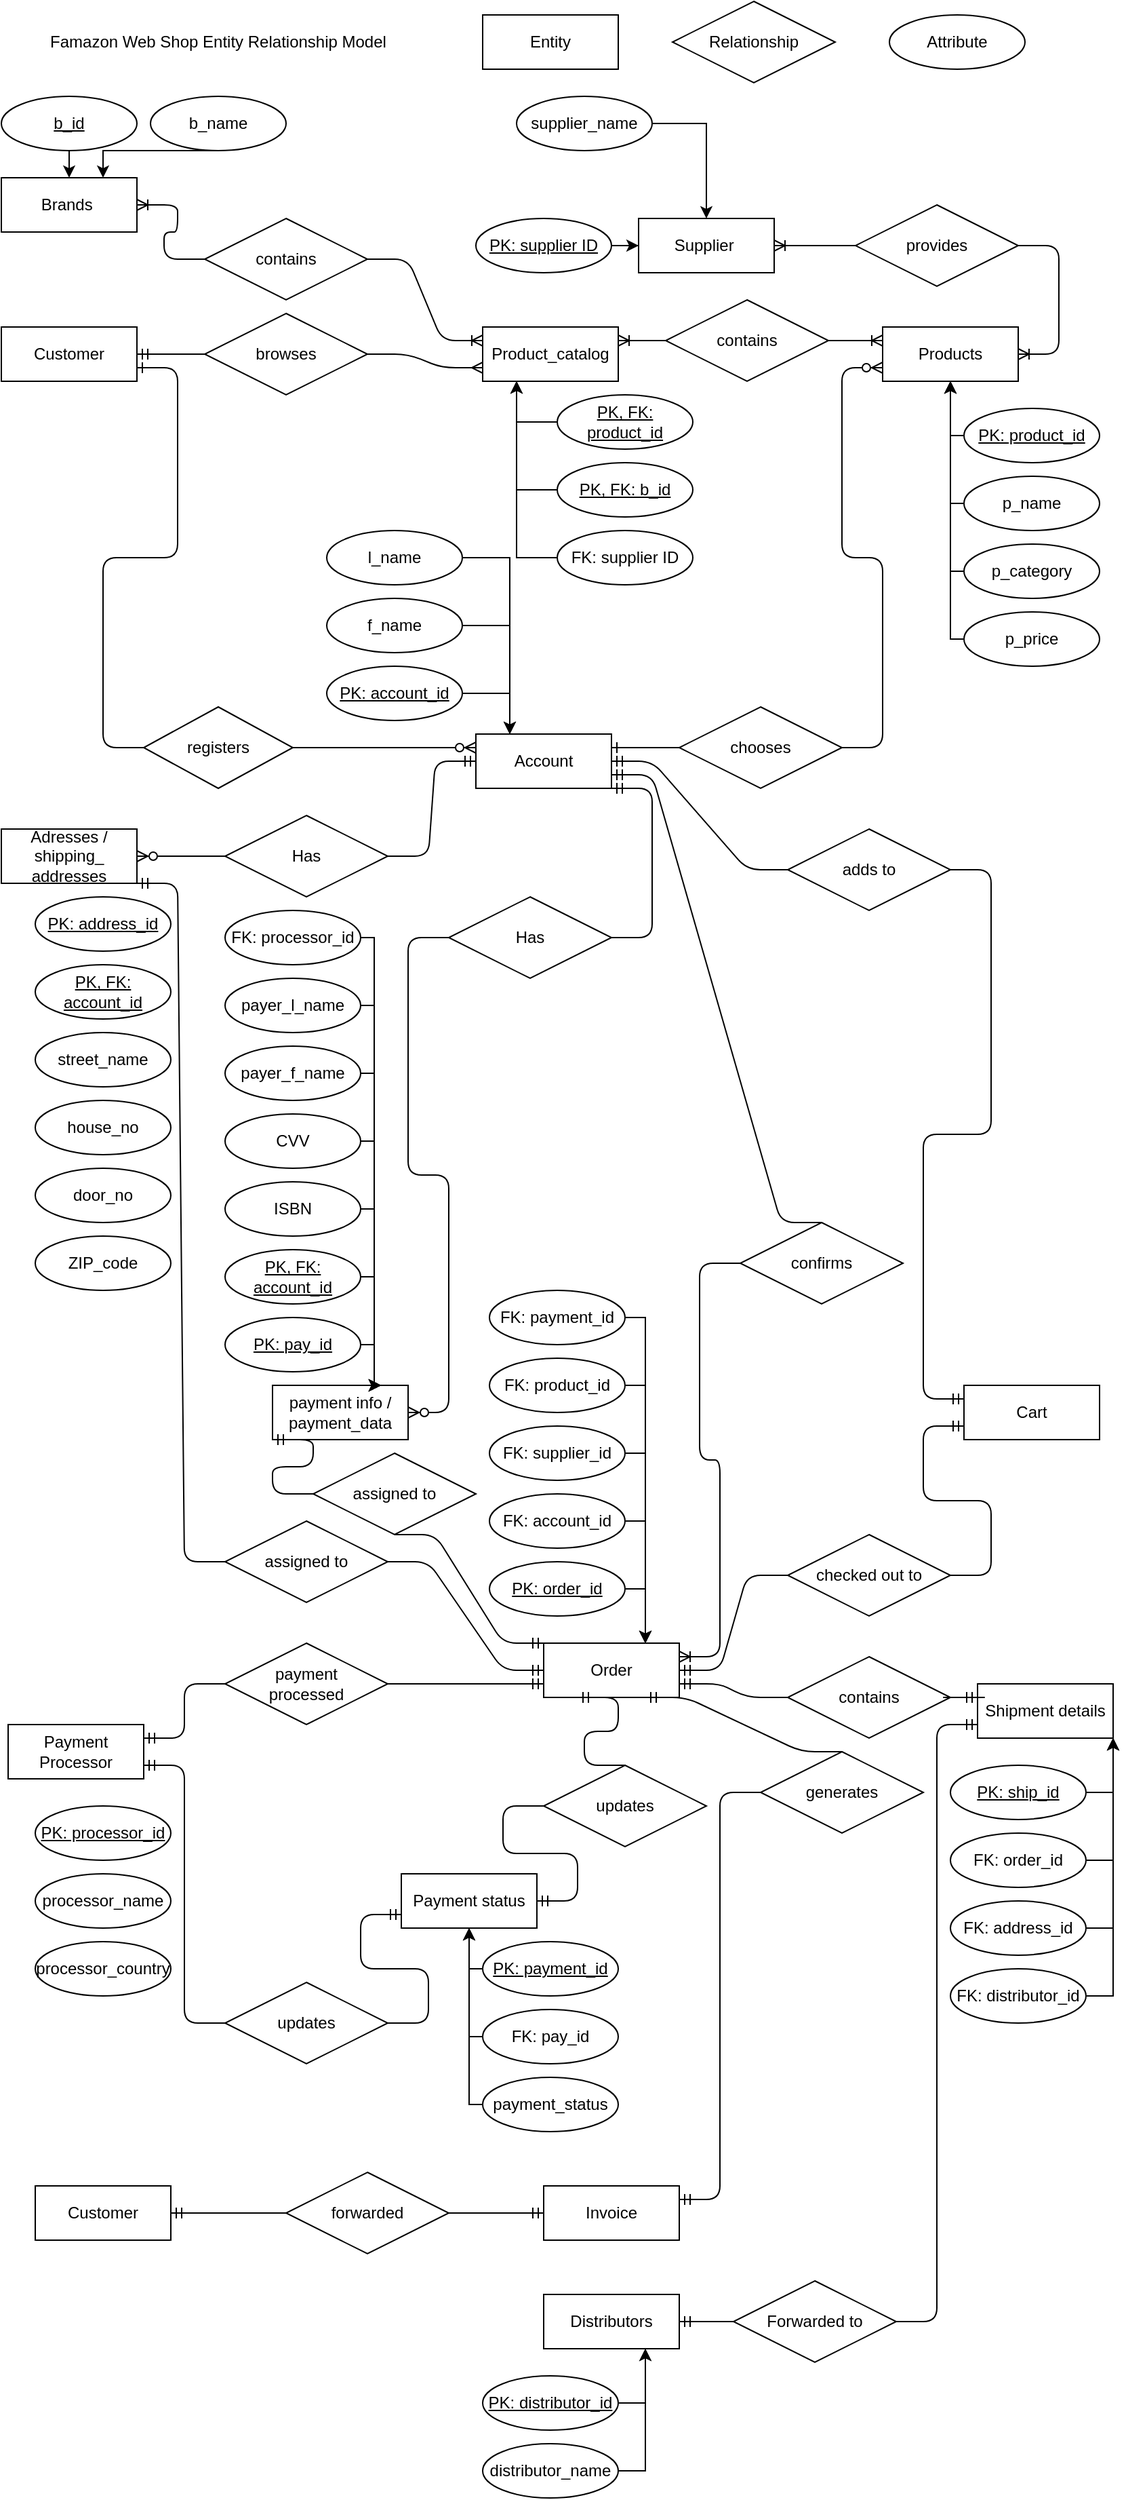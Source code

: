 <mxfile version="14.5.10" type="device"><diagram id="R2lEEEUBdFMjLlhIrx00" name="Page-1"><mxGraphModel dx="904" dy="680" grid="1" gridSize="10" guides="1" tooltips="1" connect="1" arrows="1" fold="1" page="1" pageScale="1" pageWidth="850" pageHeight="1100" math="0" shadow="0" extFonts="Permanent Marker^https://fonts.googleapis.com/css?family=Permanent+Marker"><root><mxCell id="0"/><mxCell id="1" parent="0"/><mxCell id="iwod8kCGX-_8UVXkYe2u-27" value="Entity" style="whiteSpace=wrap;html=1;align=center;" vertex="1" parent="1"><mxGeometry x="370" y="20" width="100" height="40" as="geometry"/></mxCell><mxCell id="iwod8kCGX-_8UVXkYe2u-28" value="Famazon Web Shop Entity Relationship Model" style="text;html=1;strokeColor=none;fillColor=none;align=center;verticalAlign=middle;whiteSpace=wrap;rounded=0;" vertex="1" parent="1"><mxGeometry x="40" y="30" width="270" height="20" as="geometry"/></mxCell><mxCell id="iwod8kCGX-_8UVXkYe2u-29" value="Relationship" style="shape=rhombus;perimeter=rhombusPerimeter;whiteSpace=wrap;html=1;align=center;" vertex="1" parent="1"><mxGeometry x="510" y="10" width="120" height="60" as="geometry"/></mxCell><mxCell id="iwod8kCGX-_8UVXkYe2u-30" value="Attribute" style="ellipse;whiteSpace=wrap;html=1;align=center;" vertex="1" parent="1"><mxGeometry x="670" y="20" width="100" height="40" as="geometry"/></mxCell><mxCell id="iwod8kCGX-_8UVXkYe2u-31" value="Customer" style="whiteSpace=wrap;html=1;align=center;" vertex="1" parent="1"><mxGeometry x="15" y="250" width="100" height="40" as="geometry"/></mxCell><mxCell id="iwod8kCGX-_8UVXkYe2u-32" value="Has" style="shape=rhombus;perimeter=rhombusPerimeter;whiteSpace=wrap;html=1;align=center;" vertex="1" parent="1"><mxGeometry x="180" y="610" width="120" height="60" as="geometry"/></mxCell><mxCell id="iwod8kCGX-_8UVXkYe2u-33" value="payment info / payment_data" style="whiteSpace=wrap;html=1;align=center;" vertex="1" parent="1"><mxGeometry x="215" y="1030" width="100" height="40" as="geometry"/></mxCell><mxCell id="iwod8kCGX-_8UVXkYe2u-34" value="Has" style="shape=rhombus;perimeter=rhombusPerimeter;whiteSpace=wrap;html=1;align=center;" vertex="1" parent="1"><mxGeometry x="345" y="670" width="120" height="60" as="geometry"/></mxCell><mxCell id="iwod8kCGX-_8UVXkYe2u-35" value="Adresses / shipping_&lt;br&gt;addresses" style="whiteSpace=wrap;html=1;align=center;" vertex="1" parent="1"><mxGeometry x="15" y="620" width="100" height="40" as="geometry"/></mxCell><mxCell id="iwod8kCGX-_8UVXkYe2u-36" value="contains" style="shape=rhombus;perimeter=rhombusPerimeter;whiteSpace=wrap;html=1;align=center;" vertex="1" parent="1"><mxGeometry x="595" y="1230" width="120" height="60" as="geometry"/></mxCell><mxCell id="iwod8kCGX-_8UVXkYe2u-37" value="Product_catalog" style="whiteSpace=wrap;html=1;align=center;" vertex="1" parent="1"><mxGeometry x="370" y="250" width="100" height="40" as="geometry"/></mxCell><mxCell id="iwod8kCGX-_8UVXkYe2u-38" value="Supplier&amp;nbsp;" style="whiteSpace=wrap;html=1;align=center;" vertex="1" parent="1"><mxGeometry x="485" y="170" width="100" height="40" as="geometry"/></mxCell><mxCell id="iwod8kCGX-_8UVXkYe2u-39" value="provides" style="shape=rhombus;perimeter=rhombusPerimeter;whiteSpace=wrap;html=1;align=center;" vertex="1" parent="1"><mxGeometry x="645" y="160" width="120" height="60" as="geometry"/></mxCell><mxCell id="iwod8kCGX-_8UVXkYe2u-41" value="registers" style="shape=rhombus;perimeter=rhombusPerimeter;whiteSpace=wrap;html=1;align=center;" vertex="1" parent="1"><mxGeometry x="120" y="530" width="110" height="60" as="geometry"/></mxCell><mxCell id="iwod8kCGX-_8UVXkYe2u-42" value="Account" style="whiteSpace=wrap;html=1;align=center;" vertex="1" parent="1"><mxGeometry x="365" y="550" width="100" height="40" as="geometry"/></mxCell><mxCell id="iwod8kCGX-_8UVXkYe2u-45" value="Distributors" style="whiteSpace=wrap;html=1;align=center;" vertex="1" parent="1"><mxGeometry x="415" y="1700" width="100" height="40" as="geometry"/></mxCell><mxCell id="iwod8kCGX-_8UVXkYe2u-47" value="Order" style="whiteSpace=wrap;html=1;align=center;" vertex="1" parent="1"><mxGeometry x="415" y="1220" width="100" height="40" as="geometry"/></mxCell><mxCell id="iwod8kCGX-_8UVXkYe2u-48" value="Invoice" style="whiteSpace=wrap;html=1;align=center;" vertex="1" parent="1"><mxGeometry x="415" y="1620" width="100" height="40" as="geometry"/></mxCell><mxCell id="iwod8kCGX-_8UVXkYe2u-49" value="Payment status" style="whiteSpace=wrap;html=1;align=center;" vertex="1" parent="1"><mxGeometry x="310" y="1390" width="100" height="40" as="geometry"/></mxCell><mxCell id="iwod8kCGX-_8UVXkYe2u-50" value="Shipment details" style="whiteSpace=wrap;html=1;align=center;" vertex="1" parent="1"><mxGeometry x="735" y="1250" width="100" height="40" as="geometry"/></mxCell><mxCell id="iwod8kCGX-_8UVXkYe2u-51" value="Cart" style="whiteSpace=wrap;html=1;align=center;" vertex="1" parent="1"><mxGeometry x="725" y="1030" width="100" height="40" as="geometry"/></mxCell><mxCell id="iwod8kCGX-_8UVXkYe2u-52" value="Payment Processor" style="whiteSpace=wrap;html=1;align=center;" vertex="1" parent="1"><mxGeometry x="20" y="1280" width="100" height="40" as="geometry"/></mxCell><mxCell id="iwod8kCGX-_8UVXkYe2u-53" value="browses" style="shape=rhombus;perimeter=rhombusPerimeter;whiteSpace=wrap;html=1;align=center;" vertex="1" parent="1"><mxGeometry x="165" y="240" width="120" height="60" as="geometry"/></mxCell><mxCell id="iwod8kCGX-_8UVXkYe2u-54" value="contains" style="shape=rhombus;perimeter=rhombusPerimeter;whiteSpace=wrap;html=1;align=center;" vertex="1" parent="1"><mxGeometry x="165" y="170" width="120" height="60" as="geometry"/></mxCell><mxCell id="iwod8kCGX-_8UVXkYe2u-55" value="Brands&amp;nbsp;" style="whiteSpace=wrap;html=1;align=center;" vertex="1" parent="1"><mxGeometry x="15" y="140" width="100" height="40" as="geometry"/></mxCell><mxCell id="iwod8kCGX-_8UVXkYe2u-56" value="checked out to" style="shape=rhombus;perimeter=rhombusPerimeter;whiteSpace=wrap;html=1;align=center;" vertex="1" parent="1"><mxGeometry x="595" y="1140" width="120" height="60" as="geometry"/></mxCell><mxCell id="iwod8kCGX-_8UVXkYe2u-57" value="chooses" style="shape=rhombus;perimeter=rhombusPerimeter;whiteSpace=wrap;html=1;align=center;" vertex="1" parent="1"><mxGeometry x="515" y="530" width="120" height="60" as="geometry"/></mxCell><mxCell id="iwod8kCGX-_8UVXkYe2u-58" value="confirms" style="shape=rhombus;perimeter=rhombusPerimeter;whiteSpace=wrap;html=1;align=center;" vertex="1" parent="1"><mxGeometry x="560" y="910" width="120" height="60" as="geometry"/></mxCell><mxCell id="iwod8kCGX-_8UVXkYe2u-60" value="" style="edgeStyle=entityRelationEdgeStyle;fontSize=12;html=1;endArrow=ERmandOne;entryX=1;entryY=0.5;entryDx=0;entryDy=0;exitX=0;exitY=0.5;exitDx=0;exitDy=0;" edge="1" parent="1" source="iwod8kCGX-_8UVXkYe2u-53" target="iwod8kCGX-_8UVXkYe2u-31"><mxGeometry width="100" height="100" relative="1" as="geometry"><mxPoint x="325" y="460" as="sourcePoint"/><mxPoint x="425" y="360" as="targetPoint"/></mxGeometry></mxCell><mxCell id="iwod8kCGX-_8UVXkYe2u-61" value="" style="edgeStyle=entityRelationEdgeStyle;fontSize=12;html=1;endArrow=ERmany;entryX=0;entryY=0.75;entryDx=0;entryDy=0;exitX=1;exitY=0.5;exitDx=0;exitDy=0;" edge="1" parent="1" source="iwod8kCGX-_8UVXkYe2u-53" target="iwod8kCGX-_8UVXkYe2u-37"><mxGeometry width="100" height="100" relative="1" as="geometry"><mxPoint x="205" y="420" as="sourcePoint"/><mxPoint x="305" y="320" as="targetPoint"/></mxGeometry></mxCell><mxCell id="iwod8kCGX-_8UVXkYe2u-63" value="" style="edgeStyle=entityRelationEdgeStyle;fontSize=12;html=1;endArrow=ERoneToMany;entryX=1;entryY=0.5;entryDx=0;entryDy=0;exitX=0;exitY=0.5;exitDx=0;exitDy=0;" edge="1" parent="1" source="iwod8kCGX-_8UVXkYe2u-54" target="iwod8kCGX-_8UVXkYe2u-55"><mxGeometry width="100" height="100" relative="1" as="geometry"><mxPoint x="365" y="730" as="sourcePoint"/><mxPoint x="465" y="630" as="targetPoint"/></mxGeometry></mxCell><mxCell id="iwod8kCGX-_8UVXkYe2u-64" value="" style="edgeStyle=entityRelationEdgeStyle;fontSize=12;html=1;endArrow=ERoneToMany;entryX=0;entryY=0.25;entryDx=0;entryDy=0;exitX=1;exitY=0.5;exitDx=0;exitDy=0;" edge="1" parent="1" source="iwod8kCGX-_8UVXkYe2u-54" target="iwod8kCGX-_8UVXkYe2u-37"><mxGeometry width="100" height="100" relative="1" as="geometry"><mxPoint x="365" y="160" as="sourcePoint"/><mxPoint x="515" y="310" as="targetPoint"/></mxGeometry></mxCell><mxCell id="iwod8kCGX-_8UVXkYe2u-65" value="" style="edgeStyle=entityRelationEdgeStyle;fontSize=12;html=1;endArrow=ERoneToMany;entryX=1;entryY=0.5;entryDx=0;entryDy=0;exitX=0;exitY=0.5;exitDx=0;exitDy=0;" edge="1" parent="1" source="iwod8kCGX-_8UVXkYe2u-39" target="iwod8kCGX-_8UVXkYe2u-38"><mxGeometry width="100" height="100" relative="1" as="geometry"><mxPoint x="695" y="440" as="sourcePoint"/><mxPoint x="795" y="340" as="targetPoint"/></mxGeometry></mxCell><mxCell id="iwod8kCGX-_8UVXkYe2u-66" value="" style="edgeStyle=entityRelationEdgeStyle;fontSize=12;html=1;endArrow=ERoneToMany;entryX=1;entryY=0.5;entryDx=0;entryDy=0;exitX=1;exitY=0.5;exitDx=0;exitDy=0;" edge="1" parent="1" source="iwod8kCGX-_8UVXkYe2u-39" target="iwod8kCGX-_8UVXkYe2u-67"><mxGeometry width="100" height="100" relative="1" as="geometry"><mxPoint x="625" y="430" as="sourcePoint"/><mxPoint x="725" y="330" as="targetPoint"/></mxGeometry></mxCell><mxCell id="iwod8kCGX-_8UVXkYe2u-67" value="Products" style="whiteSpace=wrap;html=1;align=center;" vertex="1" parent="1"><mxGeometry x="665" y="250" width="100" height="40" as="geometry"/></mxCell><mxCell id="iwod8kCGX-_8UVXkYe2u-68" value="contains" style="shape=rhombus;perimeter=rhombusPerimeter;whiteSpace=wrap;html=1;align=center;" vertex="1" parent="1"><mxGeometry x="505" y="230" width="120" height="60" as="geometry"/></mxCell><mxCell id="iwod8kCGX-_8UVXkYe2u-69" value="" style="edgeStyle=entityRelationEdgeStyle;fontSize=12;html=1;endArrow=ERoneToMany;entryX=0;entryY=0.25;entryDx=0;entryDy=0;exitX=1;exitY=0.5;exitDx=0;exitDy=0;" edge="1" parent="1" source="iwod8kCGX-_8UVXkYe2u-68" target="iwod8kCGX-_8UVXkYe2u-67"><mxGeometry width="100" height="100" relative="1" as="geometry"><mxPoint x="395" y="220" as="sourcePoint"/><mxPoint x="495" y="120" as="targetPoint"/></mxGeometry></mxCell><mxCell id="iwod8kCGX-_8UVXkYe2u-70" value="" style="edgeStyle=entityRelationEdgeStyle;fontSize=12;html=1;endArrow=ERoneToMany;exitX=0;exitY=0.5;exitDx=0;exitDy=0;entryX=1;entryY=0.25;entryDx=0;entryDy=0;" edge="1" parent="1" source="iwod8kCGX-_8UVXkYe2u-68" target="iwod8kCGX-_8UVXkYe2u-37"><mxGeometry width="100" height="100" relative="1" as="geometry"><mxPoint x="385" y="150" as="sourcePoint"/><mxPoint x="485" y="50" as="targetPoint"/></mxGeometry></mxCell><mxCell id="iwod8kCGX-_8UVXkYe2u-71" value="" style="edgeStyle=entityRelationEdgeStyle;fontSize=12;html=1;endArrow=ERone;endFill=1;entryX=1;entryY=0.75;entryDx=0;entryDy=0;exitX=0;exitY=0.5;exitDx=0;exitDy=0;" edge="1" parent="1" source="iwod8kCGX-_8UVXkYe2u-41" target="iwod8kCGX-_8UVXkYe2u-31"><mxGeometry width="100" height="100" relative="1" as="geometry"><mxPoint x="55" y="520" as="sourcePoint"/><mxPoint x="155" y="420" as="targetPoint"/></mxGeometry></mxCell><mxCell id="iwod8kCGX-_8UVXkYe2u-73" value="" style="edgeStyle=entityRelationEdgeStyle;fontSize=12;html=1;endArrow=ERzeroToMany;endFill=1;exitX=1;exitY=0.5;exitDx=0;exitDy=0;entryX=0;entryY=0.25;entryDx=0;entryDy=0;" edge="1" parent="1" source="iwod8kCGX-_8UVXkYe2u-41" target="iwod8kCGX-_8UVXkYe2u-42"><mxGeometry width="100" height="100" relative="1" as="geometry"><mxPoint x="265" y="750" as="sourcePoint"/><mxPoint x="365" y="650" as="targetPoint"/></mxGeometry></mxCell><mxCell id="iwod8kCGX-_8UVXkYe2u-75" value="" style="edgeStyle=entityRelationEdgeStyle;fontSize=12;html=1;endArrow=ERone;endFill=1;entryX=1;entryY=0.25;entryDx=0;entryDy=0;exitX=0;exitY=0.5;exitDx=0;exitDy=0;" edge="1" parent="1" source="iwod8kCGX-_8UVXkYe2u-57" target="iwod8kCGX-_8UVXkYe2u-42"><mxGeometry width="100" height="100" relative="1" as="geometry"><mxPoint x="205" y="830" as="sourcePoint"/><mxPoint x="305" y="730" as="targetPoint"/></mxGeometry></mxCell><mxCell id="iwod8kCGX-_8UVXkYe2u-76" value="" style="edgeStyle=entityRelationEdgeStyle;fontSize=12;html=1;endArrow=ERzeroToMany;endFill=1;exitX=1;exitY=0.5;exitDx=0;exitDy=0;entryX=0;entryY=0.75;entryDx=0;entryDy=0;" edge="1" parent="1" source="iwod8kCGX-_8UVXkYe2u-57" target="iwod8kCGX-_8UVXkYe2u-67"><mxGeometry width="100" height="100" relative="1" as="geometry"><mxPoint x="625" y="410" as="sourcePoint"/><mxPoint x="725" y="310" as="targetPoint"/></mxGeometry></mxCell><mxCell id="iwod8kCGX-_8UVXkYe2u-78" value="" style="edgeStyle=entityRelationEdgeStyle;fontSize=12;html=1;endArrow=ERzeroToMany;endFill=1;exitX=0;exitY=0.5;exitDx=0;exitDy=0;entryX=1;entryY=0.5;entryDx=0;entryDy=0;" edge="1" parent="1" source="iwod8kCGX-_8UVXkYe2u-32" target="iwod8kCGX-_8UVXkYe2u-35"><mxGeometry width="100" height="100" relative="1" as="geometry"><mxPoint x="125" y="1070" as="sourcePoint"/><mxPoint x="225" y="970" as="targetPoint"/></mxGeometry></mxCell><mxCell id="iwod8kCGX-_8UVXkYe2u-80" value="" style="edgeStyle=entityRelationEdgeStyle;fontSize=12;html=1;endArrow=ERzeroToMany;endFill=1;exitX=0;exitY=0.5;exitDx=0;exitDy=0;entryX=1;entryY=0.5;entryDx=0;entryDy=0;" edge="1" parent="1" source="iwod8kCGX-_8UVXkYe2u-34" target="iwod8kCGX-_8UVXkYe2u-33"><mxGeometry width="100" height="100" relative="1" as="geometry"><mxPoint x="345" y="770" as="sourcePoint"/><mxPoint x="285" y="1150" as="targetPoint"/></mxGeometry></mxCell><mxCell id="iwod8kCGX-_8UVXkYe2u-81" value="adds to" style="shape=rhombus;perimeter=rhombusPerimeter;whiteSpace=wrap;html=1;align=center;" vertex="1" parent="1"><mxGeometry x="595" y="620" width="120" height="60" as="geometry"/></mxCell><mxCell id="iwod8kCGX-_8UVXkYe2u-82" value="" style="edgeStyle=entityRelationEdgeStyle;fontSize=12;html=1;endArrow=ERmandOne;entryX=1;entryY=0.5;entryDx=0;entryDy=0;exitX=0;exitY=0.5;exitDx=0;exitDy=0;" edge="1" parent="1" source="iwod8kCGX-_8UVXkYe2u-81" target="iwod8kCGX-_8UVXkYe2u-42"><mxGeometry width="100" height="100" relative="1" as="geometry"><mxPoint x="325" y="830" as="sourcePoint"/><mxPoint x="425" y="730" as="targetPoint"/></mxGeometry></mxCell><mxCell id="iwod8kCGX-_8UVXkYe2u-83" value="" style="edgeStyle=entityRelationEdgeStyle;fontSize=12;html=1;endArrow=ERmandOne;entryX=0;entryY=0.5;entryDx=0;entryDy=0;exitX=1;exitY=0.5;exitDx=0;exitDy=0;" edge="1" parent="1" source="iwod8kCGX-_8UVXkYe2u-32" target="iwod8kCGX-_8UVXkYe2u-42"><mxGeometry width="100" height="100" relative="1" as="geometry"><mxPoint x="475" y="660" as="sourcePoint"/><mxPoint x="435" y="580" as="targetPoint"/></mxGeometry></mxCell><mxCell id="iwod8kCGX-_8UVXkYe2u-84" value="" style="edgeStyle=entityRelationEdgeStyle;fontSize=12;html=1;endArrow=ERmandOne;entryX=1;entryY=1;entryDx=0;entryDy=0;exitX=1;exitY=0.5;exitDx=0;exitDy=0;" edge="1" parent="1" source="iwod8kCGX-_8UVXkYe2u-34" target="iwod8kCGX-_8UVXkYe2u-42"><mxGeometry width="100" height="100" relative="1" as="geometry"><mxPoint x="270.0" y="650" as="sourcePoint"/><mxPoint x="335.0" y="580" as="targetPoint"/></mxGeometry></mxCell><mxCell id="iwod8kCGX-_8UVXkYe2u-85" value="" style="edgeStyle=entityRelationEdgeStyle;fontSize=12;html=1;endArrow=ERmandOne;exitX=1;exitY=0.5;exitDx=0;exitDy=0;entryX=0;entryY=0.25;entryDx=0;entryDy=0;" edge="1" parent="1" source="iwod8kCGX-_8UVXkYe2u-81" target="iwod8kCGX-_8UVXkYe2u-51"><mxGeometry width="100" height="100" relative="1" as="geometry"><mxPoint x="515" y="800" as="sourcePoint"/><mxPoint x="615" y="700" as="targetPoint"/></mxGeometry></mxCell><mxCell id="iwod8kCGX-_8UVXkYe2u-86" value="" style="edgeStyle=entityRelationEdgeStyle;fontSize=12;html=1;endArrow=ERmandOne;entryX=0;entryY=0.75;entryDx=0;entryDy=0;exitX=1;exitY=0.5;exitDx=0;exitDy=0;" edge="1" parent="1" source="iwod8kCGX-_8UVXkYe2u-56" target="iwod8kCGX-_8UVXkYe2u-51"><mxGeometry width="100" height="100" relative="1" as="geometry"><mxPoint x="725" y="1330" as="sourcePoint"/><mxPoint x="825" y="1230" as="targetPoint"/></mxGeometry></mxCell><mxCell id="iwod8kCGX-_8UVXkYe2u-88" value="" style="edgeStyle=entityRelationEdgeStyle;fontSize=12;html=1;endArrow=ERmandOne;exitX=0;exitY=0.5;exitDx=0;exitDy=0;entryX=1;entryY=0.5;entryDx=0;entryDy=0;" edge="1" parent="1" source="iwod8kCGX-_8UVXkYe2u-56" target="iwod8kCGX-_8UVXkYe2u-47"><mxGeometry width="100" height="100" relative="1" as="geometry"><mxPoint x="345" y="1460" as="sourcePoint"/><mxPoint x="445" y="1360" as="targetPoint"/></mxGeometry></mxCell><mxCell id="iwod8kCGX-_8UVXkYe2u-89" value="" style="edgeStyle=entityRelationEdgeStyle;fontSize=12;html=1;endArrow=ERmandOne;entryX=1;entryY=0.75;entryDx=0;entryDy=0;exitX=0.5;exitY=0;exitDx=0;exitDy=0;" edge="1" parent="1" source="iwod8kCGX-_8UVXkYe2u-58" target="iwod8kCGX-_8UVXkYe2u-42"><mxGeometry width="100" height="100" relative="1" as="geometry"><mxPoint x="375" y="780" as="sourcePoint"/><mxPoint x="475" y="680" as="targetPoint"/></mxGeometry></mxCell><mxCell id="iwod8kCGX-_8UVXkYe2u-90" value="" style="edgeStyle=entityRelationEdgeStyle;fontSize=12;html=1;endArrow=ERoneToMany;exitX=0;exitY=0.5;exitDx=0;exitDy=0;entryX=1;entryY=0.25;entryDx=0;entryDy=0;" edge="1" parent="1" source="iwod8kCGX-_8UVXkYe2u-58" target="iwod8kCGX-_8UVXkYe2u-47"><mxGeometry width="100" height="100" relative="1" as="geometry"><mxPoint x="525.0" y="1040" as="sourcePoint"/><mxPoint x="315" y="1370" as="targetPoint"/></mxGeometry></mxCell><mxCell id="iwod8kCGX-_8UVXkYe2u-91" value="" style="edgeStyle=entityRelationEdgeStyle;fontSize=12;html=1;endArrow=ERmandOne;entryX=0;entryY=0.5;entryDx=0;entryDy=0;exitX=1;exitY=0.5;exitDx=0;exitDy=0;" edge="1" parent="1" source="iwod8kCGX-_8UVXkYe2u-92" target="iwod8kCGX-_8UVXkYe2u-47"><mxGeometry width="100" height="100" relative="1" as="geometry"><mxPoint x="120" y="1410" as="sourcePoint"/><mxPoint x="220" y="1310" as="targetPoint"/></mxGeometry></mxCell><mxCell id="iwod8kCGX-_8UVXkYe2u-92" value="assigned to" style="shape=rhombus;perimeter=rhombusPerimeter;whiteSpace=wrap;html=1;align=center;" vertex="1" parent="1"><mxGeometry x="180" y="1130" width="120" height="60" as="geometry"/></mxCell><mxCell id="iwod8kCGX-_8UVXkYe2u-93" value="assigned to" style="shape=rhombus;perimeter=rhombusPerimeter;whiteSpace=wrap;html=1;align=center;" vertex="1" parent="1"><mxGeometry x="245" y="1080" width="120" height="60" as="geometry"/></mxCell><mxCell id="iwod8kCGX-_8UVXkYe2u-94" value="" style="edgeStyle=entityRelationEdgeStyle;fontSize=12;html=1;endArrow=ERmandOne;exitX=0;exitY=0.5;exitDx=0;exitDy=0;entryX=1;entryY=1;entryDx=0;entryDy=0;" edge="1" parent="1" source="iwod8kCGX-_8UVXkYe2u-92" target="iwod8kCGX-_8UVXkYe2u-35"><mxGeometry width="100" height="100" relative="1" as="geometry"><mxPoint x="75" y="1120" as="sourcePoint"/><mxPoint x="80" y="660" as="targetPoint"/></mxGeometry></mxCell><mxCell id="iwod8kCGX-_8UVXkYe2u-96" value="" style="edgeStyle=entityRelationEdgeStyle;fontSize=12;html=1;endArrow=ERmandOne;entryX=0;entryY=1;entryDx=0;entryDy=0;exitX=0;exitY=0.5;exitDx=0;exitDy=0;" edge="1" parent="1" source="iwod8kCGX-_8UVXkYe2u-93" target="iwod8kCGX-_8UVXkYe2u-33"><mxGeometry width="100" height="100" relative="1" as="geometry"><mxPoint x="235" y="1370" as="sourcePoint"/><mxPoint x="335" y="1270" as="targetPoint"/></mxGeometry></mxCell><mxCell id="iwod8kCGX-_8UVXkYe2u-97" value="" style="edgeStyle=entityRelationEdgeStyle;fontSize=12;html=1;endArrow=ERmandOne;exitX=0.5;exitY=1;exitDx=0;exitDy=0;entryX=0;entryY=0;entryDx=0;entryDy=0;" edge="1" parent="1" source="iwod8kCGX-_8UVXkYe2u-93" target="iwod8kCGX-_8UVXkYe2u-47"><mxGeometry width="100" height="100" relative="1" as="geometry"><mxPoint x="25" y="1470" as="sourcePoint"/><mxPoint x="125" y="1370" as="targetPoint"/></mxGeometry></mxCell><mxCell id="iwod8kCGX-_8UVXkYe2u-98" value="" style="edgeStyle=entityRelationEdgeStyle;fontSize=12;html=1;endArrow=ERmandOne;entryX=1;entryY=0.75;entryDx=0;entryDy=0;" edge="1" parent="1" source="iwod8kCGX-_8UVXkYe2u-36" target="iwod8kCGX-_8UVXkYe2u-47"><mxGeometry width="100" height="100" relative="1" as="geometry"><mxPoint x="225" y="1650" as="sourcePoint"/><mxPoint x="325" y="1550" as="targetPoint"/></mxGeometry></mxCell><mxCell id="iwod8kCGX-_8UVXkYe2u-99" value="" style="edgeStyle=entityRelationEdgeStyle;fontSize=12;html=1;endArrow=ERmandOne;exitX=1;exitY=0.5;exitDx=0;exitDy=0;entryX=0;entryY=0.25;entryDx=0;entryDy=0;" edge="1" parent="1" source="iwod8kCGX-_8UVXkYe2u-36" target="iwod8kCGX-_8UVXkYe2u-50"><mxGeometry width="100" height="100" relative="1" as="geometry"><mxPoint x="595" y="1610" as="sourcePoint"/><mxPoint x="695" y="1510" as="targetPoint"/></mxGeometry></mxCell><mxCell id="iwod8kCGX-_8UVXkYe2u-100" value="payment&lt;br&gt;processed" style="shape=rhombus;perimeter=rhombusPerimeter;whiteSpace=wrap;html=1;align=center;" vertex="1" parent="1"><mxGeometry x="180" y="1220" width="120" height="60" as="geometry"/></mxCell><mxCell id="iwod8kCGX-_8UVXkYe2u-101" value="" style="edgeStyle=entityRelationEdgeStyle;fontSize=12;html=1;endArrow=ERmandOne;entryX=0;entryY=0.75;entryDx=0;entryDy=0;exitX=1;exitY=0.5;exitDx=0;exitDy=0;" edge="1" parent="1" source="iwod8kCGX-_8UVXkYe2u-100" target="iwod8kCGX-_8UVXkYe2u-47"><mxGeometry width="100" height="100" relative="1" as="geometry"><mxPoint x="215" y="1540" as="sourcePoint"/><mxPoint x="315" y="1440" as="targetPoint"/></mxGeometry></mxCell><mxCell id="iwod8kCGX-_8UVXkYe2u-102" value="" style="edgeStyle=entityRelationEdgeStyle;fontSize=12;html=1;endArrow=ERmandOne;entryX=1;entryY=0.25;entryDx=0;entryDy=0;exitX=0;exitY=0.5;exitDx=0;exitDy=0;" edge="1" parent="1" source="iwod8kCGX-_8UVXkYe2u-100" target="iwod8kCGX-_8UVXkYe2u-52"><mxGeometry width="100" height="100" relative="1" as="geometry"><mxPoint x="95" y="1570" as="sourcePoint"/><mxPoint x="195" y="1470" as="targetPoint"/></mxGeometry></mxCell><mxCell id="iwod8kCGX-_8UVXkYe2u-103" value="updates" style="shape=rhombus;perimeter=rhombusPerimeter;whiteSpace=wrap;html=1;align=center;" vertex="1" parent="1"><mxGeometry x="180" y="1470" width="120" height="60" as="geometry"/></mxCell><mxCell id="iwod8kCGX-_8UVXkYe2u-104" value="" style="edgeStyle=entityRelationEdgeStyle;fontSize=12;html=1;endArrow=ERmandOne;entryX=1;entryY=0.75;entryDx=0;entryDy=0;exitX=0;exitY=0.5;exitDx=0;exitDy=0;" edge="1" parent="1" source="iwod8kCGX-_8UVXkYe2u-103" target="iwod8kCGX-_8UVXkYe2u-52"><mxGeometry width="100" height="100" relative="1" as="geometry"><mxPoint x="75" y="1570" as="sourcePoint"/><mxPoint x="175" y="1470" as="targetPoint"/></mxGeometry></mxCell><mxCell id="iwod8kCGX-_8UVXkYe2u-105" value="" style="edgeStyle=entityRelationEdgeStyle;fontSize=12;html=1;endArrow=ERmandOne;entryX=0;entryY=0.75;entryDx=0;entryDy=0;exitX=1;exitY=0.5;exitDx=0;exitDy=0;" edge="1" parent="1" source="iwod8kCGX-_8UVXkYe2u-103" target="iwod8kCGX-_8UVXkYe2u-49"><mxGeometry width="100" height="100" relative="1" as="geometry"><mxPoint x="245" y="1560" as="sourcePoint"/><mxPoint x="265" y="1560" as="targetPoint"/></mxGeometry></mxCell><mxCell id="iwod8kCGX-_8UVXkYe2u-106" value="updates" style="shape=rhombus;perimeter=rhombusPerimeter;whiteSpace=wrap;html=1;align=center;" vertex="1" parent="1"><mxGeometry x="415" y="1310" width="120" height="60" as="geometry"/></mxCell><mxCell id="iwod8kCGX-_8UVXkYe2u-109" value="" style="edgeStyle=entityRelationEdgeStyle;fontSize=12;html=1;endArrow=ERmandOne;entryX=1;entryY=0.5;entryDx=0;entryDy=0;exitX=0;exitY=0.5;exitDx=0;exitDy=0;" edge="1" parent="1" source="iwod8kCGX-_8UVXkYe2u-106" target="iwod8kCGX-_8UVXkYe2u-49"><mxGeometry width="100" height="100" relative="1" as="geometry"><mxPoint x="365" y="1560" as="sourcePoint"/><mxPoint x="465" y="1460" as="targetPoint"/></mxGeometry></mxCell><mxCell id="iwod8kCGX-_8UVXkYe2u-110" value="" style="edgeStyle=entityRelationEdgeStyle;fontSize=12;html=1;endArrow=ERmandOne;entryX=0.25;entryY=1;entryDx=0;entryDy=0;exitX=0.5;exitY=0;exitDx=0;exitDy=0;" edge="1" parent="1" source="iwod8kCGX-_8UVXkYe2u-106" target="iwod8kCGX-_8UVXkYe2u-47"><mxGeometry width="100" height="100" relative="1" as="geometry"><mxPoint x="415" y="1480" as="sourcePoint"/><mxPoint x="515" y="1380" as="targetPoint"/></mxGeometry></mxCell><mxCell id="iwod8kCGX-_8UVXkYe2u-111" value="generates" style="shape=rhombus;perimeter=rhombusPerimeter;whiteSpace=wrap;html=1;align=center;" vertex="1" parent="1"><mxGeometry x="575" y="1300" width="120" height="60" as="geometry"/></mxCell><mxCell id="iwod8kCGX-_8UVXkYe2u-112" value="Forwarded to" style="shape=rhombus;perimeter=rhombusPerimeter;whiteSpace=wrap;html=1;align=center;" vertex="1" parent="1"><mxGeometry x="555" y="1690" width="120" height="60" as="geometry"/></mxCell><mxCell id="iwod8kCGX-_8UVXkYe2u-113" value="" style="edgeStyle=entityRelationEdgeStyle;fontSize=12;html=1;endArrow=ERmandOne;entryX=0;entryY=0.75;entryDx=0;entryDy=0;exitX=1;exitY=0.5;exitDx=0;exitDy=0;" edge="1" parent="1" source="iwod8kCGX-_8UVXkYe2u-112" target="iwod8kCGX-_8UVXkYe2u-50"><mxGeometry width="100" height="100" relative="1" as="geometry"><mxPoint x="625" y="1490" as="sourcePoint"/><mxPoint x="725" y="1390" as="targetPoint"/></mxGeometry></mxCell><mxCell id="iwod8kCGX-_8UVXkYe2u-114" value="" style="edgeStyle=entityRelationEdgeStyle;fontSize=12;html=1;endArrow=ERmandOne;exitX=0;exitY=0.5;exitDx=0;exitDy=0;entryX=1;entryY=0.5;entryDx=0;entryDy=0;" edge="1" parent="1" source="iwod8kCGX-_8UVXkYe2u-112" target="iwod8kCGX-_8UVXkYe2u-45"><mxGeometry width="100" height="100" relative="1" as="geometry"><mxPoint x="660" y="1870" as="sourcePoint"/><mxPoint x="760" y="1770" as="targetPoint"/></mxGeometry></mxCell><mxCell id="iwod8kCGX-_8UVXkYe2u-115" value="" style="edgeStyle=entityRelationEdgeStyle;fontSize=12;html=1;endArrow=ERmandOne;entryX=0.75;entryY=1;entryDx=0;entryDy=0;exitX=0.5;exitY=0;exitDx=0;exitDy=0;" edge="1" parent="1" source="iwod8kCGX-_8UVXkYe2u-111" target="iwod8kCGX-_8UVXkYe2u-47"><mxGeometry width="100" height="100" relative="1" as="geometry"><mxPoint x="570" y="1500" as="sourcePoint"/><mxPoint x="670" y="1400" as="targetPoint"/></mxGeometry></mxCell><mxCell id="iwod8kCGX-_8UVXkYe2u-116" value="" style="edgeStyle=entityRelationEdgeStyle;fontSize=12;html=1;endArrow=ERmandOne;entryX=1;entryY=0.25;entryDx=0;entryDy=0;exitX=0;exitY=0.5;exitDx=0;exitDy=0;" edge="1" parent="1" source="iwod8kCGX-_8UVXkYe2u-111" target="iwod8kCGX-_8UVXkYe2u-48"><mxGeometry width="100" height="100" relative="1" as="geometry"><mxPoint x="500" y="1500" as="sourcePoint"/><mxPoint x="600" y="1400" as="targetPoint"/></mxGeometry></mxCell><mxCell id="iwod8kCGX-_8UVXkYe2u-117" value="Customer" style="whiteSpace=wrap;html=1;align=center;" vertex="1" parent="1"><mxGeometry x="40" y="1620" width="100" height="40" as="geometry"/></mxCell><mxCell id="iwod8kCGX-_8UVXkYe2u-118" value="forwarded" style="shape=rhombus;perimeter=rhombusPerimeter;whiteSpace=wrap;html=1;align=center;" vertex="1" parent="1"><mxGeometry x="225" y="1610" width="120" height="60" as="geometry"/></mxCell><mxCell id="iwod8kCGX-_8UVXkYe2u-119" value="" style="edgeStyle=entityRelationEdgeStyle;fontSize=12;html=1;endArrow=ERmandOne;entryX=0;entryY=0.5;entryDx=0;entryDy=0;exitX=1;exitY=0.5;exitDx=0;exitDy=0;" edge="1" parent="1" source="iwod8kCGX-_8UVXkYe2u-118" target="iwod8kCGX-_8UVXkYe2u-48"><mxGeometry width="100" height="100" relative="1" as="geometry"><mxPoint x="290" y="1760" as="sourcePoint"/><mxPoint x="390" y="1660" as="targetPoint"/></mxGeometry></mxCell><mxCell id="iwod8kCGX-_8UVXkYe2u-120" value="" style="edgeStyle=entityRelationEdgeStyle;fontSize=12;html=1;endArrow=ERmandOne;entryX=1;entryY=0.5;entryDx=0;entryDy=0;exitX=0;exitY=0.5;exitDx=0;exitDy=0;" edge="1" parent="1" source="iwod8kCGX-_8UVXkYe2u-118" target="iwod8kCGX-_8UVXkYe2u-117"><mxGeometry width="100" height="100" relative="1" as="geometry"><mxPoint x="120" y="1820" as="sourcePoint"/><mxPoint x="220" y="1720" as="targetPoint"/></mxGeometry></mxCell><mxCell id="iwod8kCGX-_8UVXkYe2u-123" style="edgeStyle=orthogonalEdgeStyle;rounded=0;orthogonalLoop=1;jettySize=auto;html=1;exitX=1;exitY=0.5;exitDx=0;exitDy=0;" edge="1" parent="1" source="iwod8kCGX-_8UVXkYe2u-121" target="iwod8kCGX-_8UVXkYe2u-38"><mxGeometry relative="1" as="geometry"/></mxCell><mxCell id="iwod8kCGX-_8UVXkYe2u-121" value="&lt;u&gt;PK: supplier ID&lt;/u&gt;" style="ellipse;whiteSpace=wrap;html=1;align=center;" vertex="1" parent="1"><mxGeometry x="365" y="170" width="100" height="40" as="geometry"/></mxCell><mxCell id="iwod8kCGX-_8UVXkYe2u-124" style="edgeStyle=orthogonalEdgeStyle;rounded=0;orthogonalLoop=1;jettySize=auto;html=1;entryX=0.5;entryY=0;entryDx=0;entryDy=0;exitX=1;exitY=0.5;exitDx=0;exitDy=0;" edge="1" parent="1" source="iwod8kCGX-_8UVXkYe2u-122" target="iwod8kCGX-_8UVXkYe2u-38"><mxGeometry relative="1" as="geometry"/></mxCell><mxCell id="iwod8kCGX-_8UVXkYe2u-122" value="supplier_name" style="ellipse;whiteSpace=wrap;html=1;align=center;" vertex="1" parent="1"><mxGeometry x="395" y="80" width="100" height="40" as="geometry"/></mxCell><mxCell id="iwod8kCGX-_8UVXkYe2u-130" style="edgeStyle=orthogonalEdgeStyle;rounded=0;orthogonalLoop=1;jettySize=auto;html=1;exitX=0;exitY=0.5;exitDx=0;exitDy=0;entryX=0.5;entryY=1;entryDx=0;entryDy=0;" edge="1" parent="1" source="iwod8kCGX-_8UVXkYe2u-125" target="iwod8kCGX-_8UVXkYe2u-67"><mxGeometry relative="1" as="geometry"><Array as="points"><mxPoint x="715" y="330"/></Array></mxGeometry></mxCell><mxCell id="iwod8kCGX-_8UVXkYe2u-125" value="&lt;u&gt;PK: product_id&lt;/u&gt;" style="ellipse;whiteSpace=wrap;html=1;align=center;" vertex="1" parent="1"><mxGeometry x="725" y="310" width="100" height="40" as="geometry"/></mxCell><mxCell id="iwod8kCGX-_8UVXkYe2u-131" style="edgeStyle=orthogonalEdgeStyle;rounded=0;orthogonalLoop=1;jettySize=auto;html=1;exitX=0;exitY=0.5;exitDx=0;exitDy=0;entryX=0.5;entryY=1;entryDx=0;entryDy=0;" edge="1" parent="1" source="iwod8kCGX-_8UVXkYe2u-126" target="iwod8kCGX-_8UVXkYe2u-67"><mxGeometry relative="1" as="geometry"><mxPoint x="690" y="330" as="targetPoint"/><Array as="points"><mxPoint x="715" y="380"/></Array></mxGeometry></mxCell><mxCell id="iwod8kCGX-_8UVXkYe2u-126" value="p_name" style="ellipse;whiteSpace=wrap;html=1;align=center;" vertex="1" parent="1"><mxGeometry x="725" y="360" width="100" height="40" as="geometry"/></mxCell><mxCell id="iwod8kCGX-_8UVXkYe2u-132" style="edgeStyle=orthogonalEdgeStyle;rounded=0;orthogonalLoop=1;jettySize=auto;html=1;exitX=0;exitY=0.5;exitDx=0;exitDy=0;entryX=0.5;entryY=1;entryDx=0;entryDy=0;" edge="1" parent="1" source="iwod8kCGX-_8UVXkYe2u-127" target="iwod8kCGX-_8UVXkYe2u-67"><mxGeometry relative="1" as="geometry"><mxPoint x="690" y="300" as="targetPoint"/><Array as="points"><mxPoint x="715" y="430"/></Array></mxGeometry></mxCell><mxCell id="iwod8kCGX-_8UVXkYe2u-127" value="p_category" style="ellipse;whiteSpace=wrap;html=1;align=center;" vertex="1" parent="1"><mxGeometry x="725" y="410" width="100" height="40" as="geometry"/></mxCell><mxCell id="iwod8kCGX-_8UVXkYe2u-133" style="edgeStyle=orthogonalEdgeStyle;rounded=0;orthogonalLoop=1;jettySize=auto;html=1;exitX=0;exitY=0.5;exitDx=0;exitDy=0;entryX=0.5;entryY=1;entryDx=0;entryDy=0;" edge="1" parent="1" source="iwod8kCGX-_8UVXkYe2u-128" target="iwod8kCGX-_8UVXkYe2u-67"><mxGeometry relative="1" as="geometry"><mxPoint x="700" y="310" as="targetPoint"/><Array as="points"><mxPoint x="715" y="480"/></Array></mxGeometry></mxCell><mxCell id="iwod8kCGX-_8UVXkYe2u-128" value="p_price" style="ellipse;whiteSpace=wrap;html=1;align=center;" vertex="1" parent="1"><mxGeometry x="725" y="460" width="100" height="40" as="geometry"/></mxCell><mxCell id="iwod8kCGX-_8UVXkYe2u-135" style="edgeStyle=orthogonalEdgeStyle;rounded=0;orthogonalLoop=1;jettySize=auto;html=1;exitX=0.5;exitY=1;exitDx=0;exitDy=0;entryX=0.5;entryY=0;entryDx=0;entryDy=0;" edge="1" parent="1" source="iwod8kCGX-_8UVXkYe2u-134" target="iwod8kCGX-_8UVXkYe2u-55"><mxGeometry relative="1" as="geometry"/></mxCell><mxCell id="iwod8kCGX-_8UVXkYe2u-134" value="b_id" style="ellipse;whiteSpace=wrap;html=1;align=center;fontStyle=4;" vertex="1" parent="1"><mxGeometry x="15" y="80" width="100" height="40" as="geometry"/></mxCell><mxCell id="iwod8kCGX-_8UVXkYe2u-137" style="edgeStyle=orthogonalEdgeStyle;rounded=0;orthogonalLoop=1;jettySize=auto;html=1;exitX=0;exitY=1;exitDx=0;exitDy=0;entryX=0.75;entryY=0;entryDx=0;entryDy=0;" edge="1" parent="1" source="iwod8kCGX-_8UVXkYe2u-136" target="iwod8kCGX-_8UVXkYe2u-55"><mxGeometry relative="1" as="geometry"><Array as="points"><mxPoint x="170" y="120"/><mxPoint x="90" y="120"/></Array></mxGeometry></mxCell><mxCell id="iwod8kCGX-_8UVXkYe2u-136" value="b_name" style="ellipse;whiteSpace=wrap;html=1;align=center;" vertex="1" parent="1"><mxGeometry x="125" y="80" width="100" height="40" as="geometry"/></mxCell><mxCell id="iwod8kCGX-_8UVXkYe2u-143" style="edgeStyle=orthogonalEdgeStyle;rounded=0;orthogonalLoop=1;jettySize=auto;html=1;exitX=0;exitY=0.5;exitDx=0;exitDy=0;entryX=0.25;entryY=1;entryDx=0;entryDy=0;" edge="1" parent="1" source="iwod8kCGX-_8UVXkYe2u-138" target="iwod8kCGX-_8UVXkYe2u-37"><mxGeometry relative="1" as="geometry"><mxPoint x="390" y="290" as="targetPoint"/></mxGeometry></mxCell><mxCell id="iwod8kCGX-_8UVXkYe2u-138" value="FK: supplier ID" style="ellipse;whiteSpace=wrap;html=1;align=center;" vertex="1" parent="1"><mxGeometry x="425" y="400" width="100" height="40" as="geometry"/></mxCell><mxCell id="iwod8kCGX-_8UVXkYe2u-141" style="edgeStyle=orthogonalEdgeStyle;rounded=0;orthogonalLoop=1;jettySize=auto;html=1;exitX=0;exitY=0.5;exitDx=0;exitDy=0;entryX=0.25;entryY=1;entryDx=0;entryDy=0;" edge="1" parent="1" source="iwod8kCGX-_8UVXkYe2u-139" target="iwod8kCGX-_8UVXkYe2u-37"><mxGeometry relative="1" as="geometry"/></mxCell><mxCell id="iwod8kCGX-_8UVXkYe2u-139" value="&lt;u&gt;PK, FK: product_id&lt;/u&gt;" style="ellipse;whiteSpace=wrap;html=1;align=center;" vertex="1" parent="1"><mxGeometry x="425" y="300" width="100" height="40" as="geometry"/></mxCell><mxCell id="iwod8kCGX-_8UVXkYe2u-142" style="edgeStyle=orthogonalEdgeStyle;rounded=0;orthogonalLoop=1;jettySize=auto;html=1;exitX=0;exitY=0.5;exitDx=0;exitDy=0;entryX=0.25;entryY=1;entryDx=0;entryDy=0;" edge="1" parent="1" source="iwod8kCGX-_8UVXkYe2u-140" target="iwod8kCGX-_8UVXkYe2u-37"><mxGeometry relative="1" as="geometry"><mxPoint x="390" y="290" as="targetPoint"/></mxGeometry></mxCell><mxCell id="iwod8kCGX-_8UVXkYe2u-140" value="PK, FK: b_id" style="ellipse;whiteSpace=wrap;html=1;align=center;fontStyle=4;" vertex="1" parent="1"><mxGeometry x="425" y="350" width="100" height="40" as="geometry"/></mxCell><mxCell id="iwod8kCGX-_8UVXkYe2u-164" style="edgeStyle=orthogonalEdgeStyle;rounded=0;orthogonalLoop=1;jettySize=auto;html=1;exitX=1;exitY=0.5;exitDx=0;exitDy=0;entryX=0.25;entryY=0;entryDx=0;entryDy=0;" edge="1" parent="1" source="iwod8kCGX-_8UVXkYe2u-144" target="iwod8kCGX-_8UVXkYe2u-42"><mxGeometry relative="1" as="geometry"><mxPoint x="410.0" y="520" as="targetPoint"/></mxGeometry></mxCell><mxCell id="iwod8kCGX-_8UVXkYe2u-144" value="&lt;u&gt;PK: account_id&lt;/u&gt;" style="ellipse;whiteSpace=wrap;html=1;align=center;" vertex="1" parent="1"><mxGeometry x="255" y="500" width="100" height="40" as="geometry"/></mxCell><mxCell id="iwod8kCGX-_8UVXkYe2u-163" style="edgeStyle=orthogonalEdgeStyle;rounded=0;orthogonalLoop=1;jettySize=auto;html=1;exitX=1;exitY=0.5;exitDx=0;exitDy=0;entryX=0.25;entryY=0;entryDx=0;entryDy=0;" edge="1" parent="1" source="iwod8kCGX-_8UVXkYe2u-145" target="iwod8kCGX-_8UVXkYe2u-42"><mxGeometry relative="1" as="geometry"><mxPoint x="410" y="530" as="targetPoint"/><Array as="points"><mxPoint x="390" y="470"/></Array></mxGeometry></mxCell><mxCell id="iwod8kCGX-_8UVXkYe2u-145" value="f_name" style="ellipse;whiteSpace=wrap;html=1;align=center;" vertex="1" parent="1"><mxGeometry x="255" y="450" width="100" height="40" as="geometry"/></mxCell><mxCell id="iwod8kCGX-_8UVXkYe2u-162" style="edgeStyle=orthogonalEdgeStyle;rounded=0;orthogonalLoop=1;jettySize=auto;html=1;exitX=1;exitY=0.5;exitDx=0;exitDy=0;entryX=0.25;entryY=0;entryDx=0;entryDy=0;" edge="1" parent="1" source="iwod8kCGX-_8UVXkYe2u-146" target="iwod8kCGX-_8UVXkYe2u-42"><mxGeometry relative="1" as="geometry"><Array as="points"><mxPoint x="390" y="420"/></Array></mxGeometry></mxCell><mxCell id="iwod8kCGX-_8UVXkYe2u-146" value="l_name" style="ellipse;whiteSpace=wrap;html=1;align=center;" vertex="1" parent="1"><mxGeometry x="255" y="400" width="100" height="40" as="geometry"/></mxCell><mxCell id="iwod8kCGX-_8UVXkYe2u-155" style="edgeStyle=orthogonalEdgeStyle;rounded=0;orthogonalLoop=1;jettySize=auto;html=1;exitX=1;exitY=0.5;exitDx=0;exitDy=0;entryX=1;entryY=0;entryDx=0;entryDy=0;" edge="1" parent="1" source="iwod8kCGX-_8UVXkYe2u-147"><mxGeometry relative="1" as="geometry"><mxPoint x="295.0" y="1030" as="targetPoint"/><Array as="points"><mxPoint x="290" y="950"/><mxPoint x="290" y="1030"/></Array></mxGeometry></mxCell><mxCell id="iwod8kCGX-_8UVXkYe2u-147" value="&lt;u&gt;PK, FK: account_id&lt;/u&gt;" style="ellipse;whiteSpace=wrap;html=1;align=center;" vertex="1" parent="1"><mxGeometry x="180" y="930" width="100" height="40" as="geometry"/></mxCell><mxCell id="iwod8kCGX-_8UVXkYe2u-154" style="edgeStyle=orthogonalEdgeStyle;rounded=0;orthogonalLoop=1;jettySize=auto;html=1;exitX=1;exitY=0.5;exitDx=0;exitDy=0;entryX=1;entryY=0;entryDx=0;entryDy=0;" edge="1" parent="1" source="iwod8kCGX-_8UVXkYe2u-148"><mxGeometry relative="1" as="geometry"><mxPoint x="295.0" y="1030" as="targetPoint"/><Array as="points"><mxPoint x="290" y="1000"/><mxPoint x="290" y="1030"/></Array></mxGeometry></mxCell><mxCell id="iwod8kCGX-_8UVXkYe2u-148" value="&lt;u&gt;PK: pay_id&lt;/u&gt;" style="ellipse;whiteSpace=wrap;html=1;align=center;" vertex="1" parent="1"><mxGeometry x="180" y="980" width="100" height="40" as="geometry"/></mxCell><mxCell id="iwod8kCGX-_8UVXkYe2u-156" style="edgeStyle=orthogonalEdgeStyle;rounded=0;orthogonalLoop=1;jettySize=auto;html=1;exitX=1;exitY=0.5;exitDx=0;exitDy=0;entryX=1;entryY=0;entryDx=0;entryDy=0;" edge="1" parent="1" source="iwod8kCGX-_8UVXkYe2u-149"><mxGeometry relative="1" as="geometry"><mxPoint x="295.0" y="1030" as="targetPoint"/><Array as="points"><mxPoint x="290" y="900"/><mxPoint x="290" y="1030"/></Array></mxGeometry></mxCell><mxCell id="iwod8kCGX-_8UVXkYe2u-149" value="ISBN" style="ellipse;whiteSpace=wrap;html=1;align=center;" vertex="1" parent="1"><mxGeometry x="180" y="880" width="100" height="40" as="geometry"/></mxCell><mxCell id="iwod8kCGX-_8UVXkYe2u-160" style="edgeStyle=orthogonalEdgeStyle;rounded=0;orthogonalLoop=1;jettySize=auto;html=1;exitX=1;exitY=0.5;exitDx=0;exitDy=0;entryX=1;entryY=0;entryDx=0;entryDy=0;" edge="1" parent="1" source="iwod8kCGX-_8UVXkYe2u-150"><mxGeometry relative="1" as="geometry"><mxPoint x="295.0" y="1030" as="targetPoint"/><Array as="points"><mxPoint x="290" y="700"/><mxPoint x="290" y="1030"/></Array></mxGeometry></mxCell><mxCell id="iwod8kCGX-_8UVXkYe2u-150" value="FK: processor_id" style="ellipse;whiteSpace=wrap;html=1;align=center;" vertex="1" parent="1"><mxGeometry x="180" y="680" width="100" height="40" as="geometry"/></mxCell><mxCell id="iwod8kCGX-_8UVXkYe2u-157" style="edgeStyle=orthogonalEdgeStyle;rounded=0;orthogonalLoop=1;jettySize=auto;html=1;exitX=1;exitY=0.5;exitDx=0;exitDy=0;entryX=1;entryY=0;entryDx=0;entryDy=0;" edge="1" parent="1" source="iwod8kCGX-_8UVXkYe2u-151"><mxGeometry relative="1" as="geometry"><mxPoint x="295.0" y="1030" as="targetPoint"/><Array as="points"><mxPoint x="290" y="850"/><mxPoint x="290" y="1030"/></Array></mxGeometry></mxCell><mxCell id="iwod8kCGX-_8UVXkYe2u-151" value="CVV" style="ellipse;whiteSpace=wrap;html=1;align=center;" vertex="1" parent="1"><mxGeometry x="180" y="830" width="100" height="40" as="geometry"/></mxCell><mxCell id="iwod8kCGX-_8UVXkYe2u-158" style="edgeStyle=orthogonalEdgeStyle;rounded=0;orthogonalLoop=1;jettySize=auto;html=1;exitX=1;exitY=0.5;exitDx=0;exitDy=0;entryX=1;entryY=0;entryDx=0;entryDy=0;" edge="1" parent="1" source="iwod8kCGX-_8UVXkYe2u-152"><mxGeometry relative="1" as="geometry"><mxPoint x="295.0" y="1030" as="targetPoint"/><Array as="points"><mxPoint x="290" y="800"/><mxPoint x="290" y="1030"/></Array></mxGeometry></mxCell><mxCell id="iwod8kCGX-_8UVXkYe2u-152" value="payer_f_name" style="ellipse;whiteSpace=wrap;html=1;align=center;" vertex="1" parent="1"><mxGeometry x="180" y="780" width="100" height="40" as="geometry"/></mxCell><mxCell id="iwod8kCGX-_8UVXkYe2u-159" style="edgeStyle=orthogonalEdgeStyle;rounded=0;orthogonalLoop=1;jettySize=auto;html=1;exitX=1;exitY=0.5;exitDx=0;exitDy=0;entryX=1;entryY=0;entryDx=0;entryDy=0;" edge="1" parent="1" source="iwod8kCGX-_8UVXkYe2u-153"><mxGeometry relative="1" as="geometry"><mxPoint x="295.0" y="1030" as="targetPoint"/><Array as="points"><mxPoint x="290" y="750"/><mxPoint x="290" y="1030"/></Array></mxGeometry></mxCell><mxCell id="iwod8kCGX-_8UVXkYe2u-153" value="payer_l_name" style="ellipse;whiteSpace=wrap;html=1;align=center;" vertex="1" parent="1"><mxGeometry x="180" y="730" width="100" height="40" as="geometry"/></mxCell><mxCell id="iwod8kCGX-_8UVXkYe2u-165" value="&lt;u&gt;PK, FK: account_id&lt;/u&gt;" style="ellipse;whiteSpace=wrap;html=1;align=center;" vertex="1" parent="1"><mxGeometry x="40" y="720" width="100" height="40" as="geometry"/></mxCell><mxCell id="iwod8kCGX-_8UVXkYe2u-166" value="&lt;u&gt;PK: address_id&lt;/u&gt;" style="ellipse;whiteSpace=wrap;html=1;align=center;" vertex="1" parent="1"><mxGeometry x="40" y="670" width="100" height="40" as="geometry"/></mxCell><mxCell id="iwod8kCGX-_8UVXkYe2u-167" value="street_name" style="ellipse;whiteSpace=wrap;html=1;align=center;" vertex="1" parent="1"><mxGeometry x="40" y="770" width="100" height="40" as="geometry"/></mxCell><mxCell id="iwod8kCGX-_8UVXkYe2u-168" value="house_no" style="ellipse;whiteSpace=wrap;html=1;align=center;" vertex="1" parent="1"><mxGeometry x="40" y="820" width="100" height="40" as="geometry"/></mxCell><mxCell id="iwod8kCGX-_8UVXkYe2u-169" value="door_no" style="ellipse;whiteSpace=wrap;html=1;align=center;" vertex="1" parent="1"><mxGeometry x="40" y="870" width="100" height="40" as="geometry"/></mxCell><mxCell id="iwod8kCGX-_8UVXkYe2u-170" value="ZIP_code" style="ellipse;whiteSpace=wrap;html=1;align=center;" vertex="1" parent="1"><mxGeometry x="40" y="920" width="100" height="40" as="geometry"/></mxCell><mxCell id="iwod8kCGX-_8UVXkYe2u-185" style="edgeStyle=orthogonalEdgeStyle;rounded=0;orthogonalLoop=1;jettySize=auto;html=1;exitX=1;exitY=0.5;exitDx=0;exitDy=0;entryX=0.75;entryY=0;entryDx=0;entryDy=0;" edge="1" parent="1" source="iwod8kCGX-_8UVXkYe2u-171" target="iwod8kCGX-_8UVXkYe2u-47"><mxGeometry relative="1" as="geometry"><Array as="points"><mxPoint x="490" y="1180"/></Array></mxGeometry></mxCell><mxCell id="iwod8kCGX-_8UVXkYe2u-171" value="PK: order_id" style="ellipse;whiteSpace=wrap;html=1;align=center;fontStyle=4;" vertex="1" parent="1"><mxGeometry x="375" y="1160" width="100" height="40" as="geometry"/></mxCell><mxCell id="iwod8kCGX-_8UVXkYe2u-188" style="edgeStyle=orthogonalEdgeStyle;rounded=0;orthogonalLoop=1;jettySize=auto;html=1;exitX=1;exitY=0.5;exitDx=0;exitDy=0;entryX=0.75;entryY=0;entryDx=0;entryDy=0;" edge="1" parent="1" source="iwod8kCGX-_8UVXkYe2u-173" target="iwod8kCGX-_8UVXkYe2u-47"><mxGeometry relative="1" as="geometry"><Array as="points"><mxPoint x="490" y="1030"/></Array></mxGeometry></mxCell><mxCell id="iwod8kCGX-_8UVXkYe2u-173" value="FK: product_id" style="ellipse;whiteSpace=wrap;html=1;align=center;" vertex="1" parent="1"><mxGeometry x="375" y="1010" width="100" height="40" as="geometry"/></mxCell><mxCell id="iwod8kCGX-_8UVXkYe2u-186" style="edgeStyle=orthogonalEdgeStyle;rounded=0;orthogonalLoop=1;jettySize=auto;html=1;exitX=1;exitY=0.5;exitDx=0;exitDy=0;entryX=0.75;entryY=0;entryDx=0;entryDy=0;" edge="1" parent="1" source="iwod8kCGX-_8UVXkYe2u-174" target="iwod8kCGX-_8UVXkYe2u-47"><mxGeometry relative="1" as="geometry"><mxPoint x="500.0" y="1200" as="targetPoint"/><Array as="points"><mxPoint x="490" y="1130"/></Array></mxGeometry></mxCell><mxCell id="iwod8kCGX-_8UVXkYe2u-174" value="FK: account_id" style="ellipse;whiteSpace=wrap;html=1;align=center;" vertex="1" parent="1"><mxGeometry x="375" y="1110" width="100" height="40" as="geometry"/></mxCell><mxCell id="iwod8kCGX-_8UVXkYe2u-187" style="edgeStyle=orthogonalEdgeStyle;rounded=0;orthogonalLoop=1;jettySize=auto;html=1;exitX=1;exitY=0.5;exitDx=0;exitDy=0;entryX=0.75;entryY=0;entryDx=0;entryDy=0;" edge="1" parent="1" source="iwod8kCGX-_8UVXkYe2u-175" target="iwod8kCGX-_8UVXkYe2u-47"><mxGeometry relative="1" as="geometry"><Array as="points"><mxPoint x="490" y="1080"/></Array></mxGeometry></mxCell><mxCell id="iwod8kCGX-_8UVXkYe2u-175" value="FK: supplier_id" style="ellipse;whiteSpace=wrap;html=1;align=center;" vertex="1" parent="1"><mxGeometry x="375" y="1060" width="100" height="40" as="geometry"/></mxCell><mxCell id="iwod8kCGX-_8UVXkYe2u-191" style="edgeStyle=orthogonalEdgeStyle;rounded=0;orthogonalLoop=1;jettySize=auto;html=1;exitX=1;exitY=0.5;exitDx=0;exitDy=0;entryX=1;entryY=1;entryDx=0;entryDy=0;" edge="1" parent="1" source="iwod8kCGX-_8UVXkYe2u-176" target="iwod8kCGX-_8UVXkYe2u-50"><mxGeometry relative="1" as="geometry"/></mxCell><mxCell id="iwod8kCGX-_8UVXkYe2u-176" value="PK: ship_id" style="ellipse;whiteSpace=wrap;html=1;align=center;fontStyle=4;" vertex="1" parent="1"><mxGeometry x="715" y="1310" width="100" height="40" as="geometry"/></mxCell><mxCell id="iwod8kCGX-_8UVXkYe2u-192" style="edgeStyle=orthogonalEdgeStyle;rounded=0;orthogonalLoop=1;jettySize=auto;html=1;exitX=1;exitY=0.5;exitDx=0;exitDy=0;entryX=1;entryY=1;entryDx=0;entryDy=0;" edge="1" parent="1" source="iwod8kCGX-_8UVXkYe2u-177" target="iwod8kCGX-_8UVXkYe2u-50"><mxGeometry relative="1" as="geometry"/></mxCell><mxCell id="iwod8kCGX-_8UVXkYe2u-177" value="FK: order_id" style="ellipse;whiteSpace=wrap;html=1;align=center;" vertex="1" parent="1"><mxGeometry x="715" y="1360" width="100" height="40" as="geometry"/></mxCell><mxCell id="iwod8kCGX-_8UVXkYe2u-193" style="edgeStyle=orthogonalEdgeStyle;rounded=0;orthogonalLoop=1;jettySize=auto;html=1;exitX=1;exitY=0.5;exitDx=0;exitDy=0;entryX=1;entryY=1;entryDx=0;entryDy=0;" edge="1" parent="1" source="iwod8kCGX-_8UVXkYe2u-178" target="iwod8kCGX-_8UVXkYe2u-50"><mxGeometry relative="1" as="geometry"/></mxCell><mxCell id="iwod8kCGX-_8UVXkYe2u-178" value="FK: address_id" style="ellipse;whiteSpace=wrap;html=1;align=center;" vertex="1" parent="1"><mxGeometry x="715" y="1410" width="100" height="40" as="geometry"/></mxCell><mxCell id="iwod8kCGX-_8UVXkYe2u-180" value="&lt;u&gt;PK: processor_id&lt;/u&gt;" style="ellipse;whiteSpace=wrap;html=1;align=center;" vertex="1" parent="1"><mxGeometry x="40" y="1340" width="100" height="40" as="geometry"/></mxCell><mxCell id="iwod8kCGX-_8UVXkYe2u-195" style="edgeStyle=orthogonalEdgeStyle;rounded=0;orthogonalLoop=1;jettySize=auto;html=1;exitX=0;exitY=0.5;exitDx=0;exitDy=0;entryX=0.5;entryY=1;entryDx=0;entryDy=0;" edge="1" parent="1" source="iwod8kCGX-_8UVXkYe2u-181" target="iwod8kCGX-_8UVXkYe2u-49"><mxGeometry relative="1" as="geometry"><mxPoint x="350.0" y="1440" as="targetPoint"/><Array as="points"><mxPoint x="360" y="1510"/></Array></mxGeometry></mxCell><mxCell id="iwod8kCGX-_8UVXkYe2u-181" value="FK: pay_id" style="ellipse;whiteSpace=wrap;html=1;align=center;" vertex="1" parent="1"><mxGeometry x="370" y="1490" width="100" height="40" as="geometry"/></mxCell><mxCell id="iwod8kCGX-_8UVXkYe2u-196" style="edgeStyle=orthogonalEdgeStyle;rounded=0;orthogonalLoop=1;jettySize=auto;html=1;exitX=0;exitY=0.5;exitDx=0;exitDy=0;entryX=0.5;entryY=1;entryDx=0;entryDy=0;" edge="1" parent="1" source="iwod8kCGX-_8UVXkYe2u-182" target="iwod8kCGX-_8UVXkYe2u-49"><mxGeometry relative="1" as="geometry"><Array as="points"><mxPoint x="360" y="1560"/></Array></mxGeometry></mxCell><mxCell id="iwod8kCGX-_8UVXkYe2u-182" value="payment_status" style="ellipse;whiteSpace=wrap;html=1;align=center;" vertex="1" parent="1"><mxGeometry x="370" y="1540" width="100" height="40" as="geometry"/></mxCell><mxCell id="iwod8kCGX-_8UVXkYe2u-194" style="edgeStyle=orthogonalEdgeStyle;rounded=0;orthogonalLoop=1;jettySize=auto;html=1;exitX=0;exitY=0.5;exitDx=0;exitDy=0;entryX=0.5;entryY=1;entryDx=0;entryDy=0;" edge="1" parent="1" source="iwod8kCGX-_8UVXkYe2u-183" target="iwod8kCGX-_8UVXkYe2u-49"><mxGeometry relative="1" as="geometry"/></mxCell><mxCell id="iwod8kCGX-_8UVXkYe2u-183" value="&lt;u&gt;PK: payment_id&lt;/u&gt;" style="ellipse;whiteSpace=wrap;html=1;align=center;" vertex="1" parent="1"><mxGeometry x="370" y="1440" width="100" height="40" as="geometry"/></mxCell><mxCell id="iwod8kCGX-_8UVXkYe2u-189" style="edgeStyle=orthogonalEdgeStyle;rounded=0;orthogonalLoop=1;jettySize=auto;html=1;exitX=1;exitY=0.5;exitDx=0;exitDy=0;entryX=0.75;entryY=0;entryDx=0;entryDy=0;" edge="1" parent="1" source="iwod8kCGX-_8UVXkYe2u-184" target="iwod8kCGX-_8UVXkYe2u-47"><mxGeometry relative="1" as="geometry"><Array as="points"><mxPoint x="490" y="980"/></Array></mxGeometry></mxCell><mxCell id="iwod8kCGX-_8UVXkYe2u-184" value="FK: payment_id" style="ellipse;whiteSpace=wrap;html=1;align=center;" vertex="1" parent="1"><mxGeometry x="375" y="960" width="100" height="40" as="geometry"/></mxCell><mxCell id="iwod8kCGX-_8UVXkYe2u-197" value="processor_name" style="ellipse;whiteSpace=wrap;html=1;align=center;" vertex="1" parent="1"><mxGeometry x="40" y="1390" width="100" height="40" as="geometry"/></mxCell><mxCell id="iwod8kCGX-_8UVXkYe2u-198" value="processor_country" style="ellipse;whiteSpace=wrap;html=1;align=center;" vertex="1" parent="1"><mxGeometry x="40" y="1440" width="100" height="40" as="geometry"/></mxCell><mxCell id="iwod8kCGX-_8UVXkYe2u-205" style="edgeStyle=orthogonalEdgeStyle;rounded=0;orthogonalLoop=1;jettySize=auto;html=1;exitX=1;exitY=0.5;exitDx=0;exitDy=0;entryX=0.75;entryY=1;entryDx=0;entryDy=0;" edge="1" parent="1" source="iwod8kCGX-_8UVXkYe2u-202" target="iwod8kCGX-_8UVXkYe2u-45"><mxGeometry relative="1" as="geometry"/></mxCell><mxCell id="iwod8kCGX-_8UVXkYe2u-202" value="PK: distributor_id" style="ellipse;whiteSpace=wrap;html=1;align=center;fontStyle=4;" vertex="1" parent="1"><mxGeometry x="370" y="1760" width="100" height="40" as="geometry"/></mxCell><mxCell id="iwod8kCGX-_8UVXkYe2u-207" style="edgeStyle=orthogonalEdgeStyle;rounded=0;orthogonalLoop=1;jettySize=auto;html=1;exitX=1;exitY=0.5;exitDx=0;exitDy=0;entryX=1;entryY=1;entryDx=0;entryDy=0;" edge="1" parent="1" source="iwod8kCGX-_8UVXkYe2u-203" target="iwod8kCGX-_8UVXkYe2u-50"><mxGeometry relative="1" as="geometry"/></mxCell><mxCell id="iwod8kCGX-_8UVXkYe2u-203" value="FK: distributor_id" style="ellipse;whiteSpace=wrap;html=1;align=center;" vertex="1" parent="1"><mxGeometry x="715" y="1460" width="100" height="40" as="geometry"/></mxCell><mxCell id="iwod8kCGX-_8UVXkYe2u-206" style="edgeStyle=orthogonalEdgeStyle;rounded=0;orthogonalLoop=1;jettySize=auto;html=1;exitX=1;exitY=0.5;exitDx=0;exitDy=0;entryX=0.75;entryY=1;entryDx=0;entryDy=0;" edge="1" parent="1" source="iwod8kCGX-_8UVXkYe2u-204" target="iwod8kCGX-_8UVXkYe2u-45"><mxGeometry relative="1" as="geometry"><mxPoint x="510" y="1790" as="targetPoint"/></mxGeometry></mxCell><mxCell id="iwod8kCGX-_8UVXkYe2u-204" value="distributor_name" style="ellipse;whiteSpace=wrap;html=1;align=center;" vertex="1" parent="1"><mxGeometry x="370" y="1810" width="100" height="40" as="geometry"/></mxCell></root></mxGraphModel></diagram></mxfile>